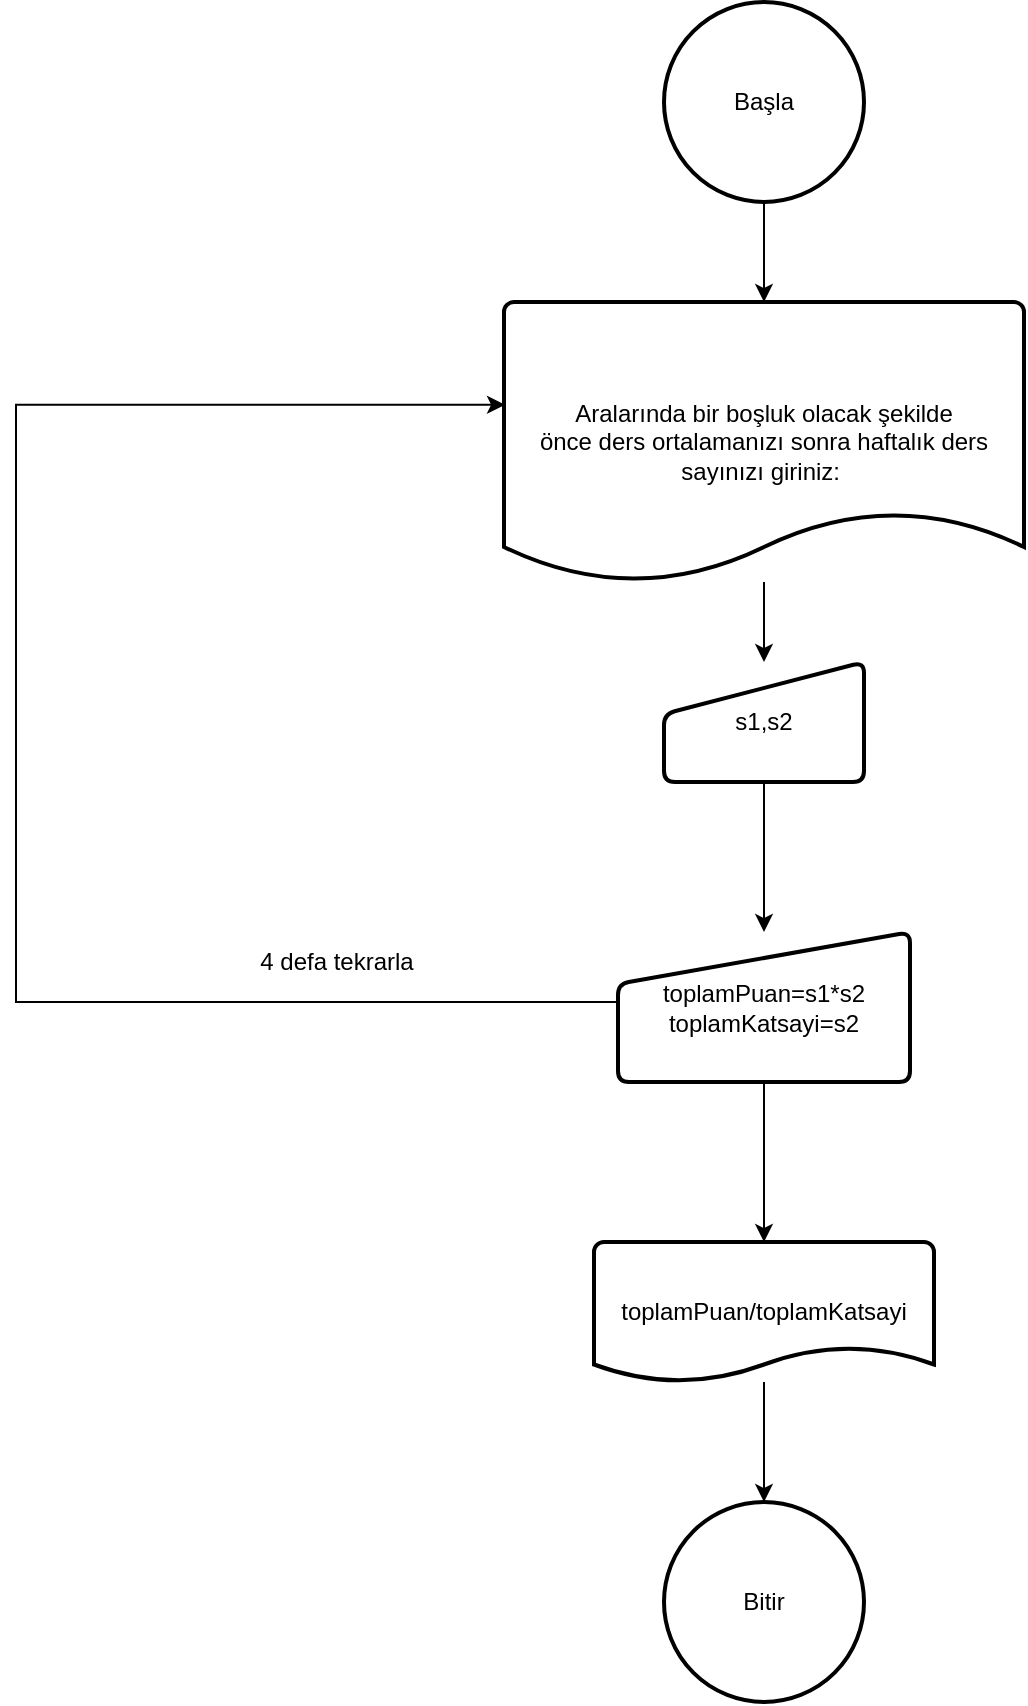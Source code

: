 <mxfile version="24.8.6">
  <diagram name="Sayfa -1" id="T-MmSw-qvKI84SlcqQDs">
    <mxGraphModel dx="1050" dy="575" grid="1" gridSize="10" guides="1" tooltips="1" connect="1" arrows="1" fold="1" page="1" pageScale="1" pageWidth="827" pageHeight="1169" math="0" shadow="0">
      <root>
        <mxCell id="0" />
        <mxCell id="1" parent="0" />
        <mxCell id="U7GTyKFn1hSJEeHwyZA4-4" value="" style="edgeStyle=orthogonalEdgeStyle;rounded=0;orthogonalLoop=1;jettySize=auto;html=1;" edge="1" parent="1" source="U7GTyKFn1hSJEeHwyZA4-1" target="U7GTyKFn1hSJEeHwyZA4-2">
          <mxGeometry relative="1" as="geometry" />
        </mxCell>
        <mxCell id="U7GTyKFn1hSJEeHwyZA4-1" value="Başla" style="strokeWidth=2;html=1;shape=mxgraph.flowchart.start_2;whiteSpace=wrap;" vertex="1" parent="1">
          <mxGeometry x="364" y="120" width="100" height="100" as="geometry" />
        </mxCell>
        <mxCell id="U7GTyKFn1hSJEeHwyZA4-7" value="" style="edgeStyle=orthogonalEdgeStyle;rounded=0;orthogonalLoop=1;jettySize=auto;html=1;" edge="1" parent="1" source="U7GTyKFn1hSJEeHwyZA4-2" target="U7GTyKFn1hSJEeHwyZA4-6">
          <mxGeometry relative="1" as="geometry" />
        </mxCell>
        <mxCell id="U7GTyKFn1hSJEeHwyZA4-2" value="&lt;div&gt;Aralarında bir boşluk olacak şekilde&lt;/div&gt;&lt;div&gt;önce ders ortalamanızı sonra haftalık ders sayınızı giriniz:&amp;nbsp;&lt;/div&gt;" style="strokeWidth=2;html=1;shape=mxgraph.flowchart.document2;whiteSpace=wrap;size=0.25;" vertex="1" parent="1">
          <mxGeometry x="284" y="270" width="260" height="140" as="geometry" />
        </mxCell>
        <mxCell id="U7GTyKFn1hSJEeHwyZA4-9" value="" style="edgeStyle=orthogonalEdgeStyle;rounded=0;orthogonalLoop=1;jettySize=auto;html=1;" edge="1" parent="1" source="U7GTyKFn1hSJEeHwyZA4-6" target="U7GTyKFn1hSJEeHwyZA4-8">
          <mxGeometry relative="1" as="geometry" />
        </mxCell>
        <mxCell id="U7GTyKFn1hSJEeHwyZA4-6" value="s1,s2" style="html=1;strokeWidth=2;shape=manualInput;whiteSpace=wrap;rounded=1;size=26;arcSize=11;" vertex="1" parent="1">
          <mxGeometry x="364" y="450" width="100" height="60" as="geometry" />
        </mxCell>
        <mxCell id="U7GTyKFn1hSJEeHwyZA4-11" style="rounded=0;orthogonalLoop=1;jettySize=auto;html=1;edgeStyle=orthogonalEdgeStyle;entryX=0.002;entryY=0.367;entryDx=0;entryDy=0;entryPerimeter=0;exitX=0;exitY=0.5;exitDx=0;exitDy=0;" edge="1" parent="1" source="U7GTyKFn1hSJEeHwyZA4-8" target="U7GTyKFn1hSJEeHwyZA4-2">
          <mxGeometry relative="1" as="geometry">
            <mxPoint x="40" y="310" as="targetPoint" />
            <Array as="points">
              <mxPoint x="341" y="620" />
              <mxPoint x="40" y="620" />
              <mxPoint x="40" y="321" />
            </Array>
          </mxGeometry>
        </mxCell>
        <mxCell id="U7GTyKFn1hSJEeHwyZA4-14" value="" style="edgeStyle=orthogonalEdgeStyle;rounded=0;orthogonalLoop=1;jettySize=auto;html=1;" edge="1" parent="1" source="U7GTyKFn1hSJEeHwyZA4-8" target="U7GTyKFn1hSJEeHwyZA4-13">
          <mxGeometry relative="1" as="geometry" />
        </mxCell>
        <mxCell id="U7GTyKFn1hSJEeHwyZA4-8" value="toplamPuan=s1*s2&lt;div&gt;toplamKatsayi=s2&lt;/div&gt;" style="html=1;strokeWidth=2;shape=manualInput;whiteSpace=wrap;rounded=1;size=26;arcSize=11;" vertex="1" parent="1">
          <mxGeometry x="341" y="585" width="146" height="75" as="geometry" />
        </mxCell>
        <mxCell id="U7GTyKFn1hSJEeHwyZA4-12" value="4 defa tekrarla" style="text;html=1;align=center;verticalAlign=middle;resizable=0;points=[];autosize=1;strokeColor=none;fillColor=none;" vertex="1" parent="1">
          <mxGeometry x="150" y="585" width="100" height="30" as="geometry" />
        </mxCell>
        <mxCell id="U7GTyKFn1hSJEeHwyZA4-16" value="" style="edgeStyle=orthogonalEdgeStyle;rounded=0;orthogonalLoop=1;jettySize=auto;html=1;" edge="1" parent="1" source="U7GTyKFn1hSJEeHwyZA4-13" target="U7GTyKFn1hSJEeHwyZA4-15">
          <mxGeometry relative="1" as="geometry" />
        </mxCell>
        <mxCell id="U7GTyKFn1hSJEeHwyZA4-13" value="toplamPuan/toplamKatsayi" style="strokeWidth=2;html=1;shape=mxgraph.flowchart.document2;whiteSpace=wrap;size=0.25;" vertex="1" parent="1">
          <mxGeometry x="329" y="740" width="170" height="70" as="geometry" />
        </mxCell>
        <mxCell id="U7GTyKFn1hSJEeHwyZA4-15" value="Bitir" style="strokeWidth=2;html=1;shape=mxgraph.flowchart.start_2;whiteSpace=wrap;" vertex="1" parent="1">
          <mxGeometry x="364" y="870" width="100" height="100" as="geometry" />
        </mxCell>
      </root>
    </mxGraphModel>
  </diagram>
</mxfile>
